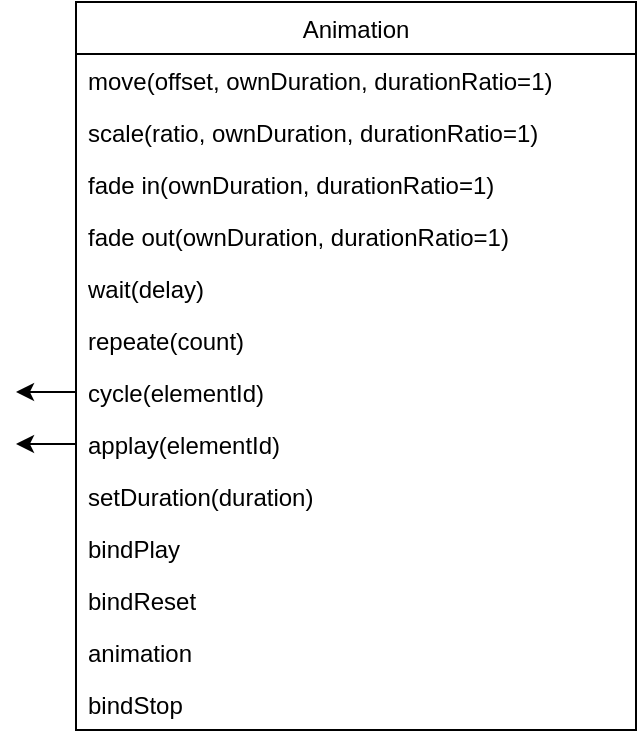 <mxfile version="13.2.4" type="device"><diagram id="wl8tUlubAMygSNkff6y1" name="Страница 1"><mxGraphModel dx="650" dy="450" grid="1" gridSize="10" guides="1" tooltips="1" connect="1" arrows="1" fold="1" page="1" pageScale="1" pageWidth="1169" pageHeight="827" math="0" shadow="0"><root><mxCell id="0"/><mxCell id="1" parent="0"/><mxCell id="Cop14gAyWHB99ff621Le-2" value="Animation" style="swimlane;fontStyle=0;childLayout=stackLayout;horizontal=1;startSize=26;fillColor=none;horizontalStack=0;resizeParent=1;resizeParentMax=0;resizeLast=0;collapsible=1;marginBottom=0;" vertex="1" parent="1"><mxGeometry x="280" y="40" width="280" height="364" as="geometry"/></mxCell><mxCell id="Cop14gAyWHB99ff621Le-3" value="move(offset, ownDuration, durationRatio=1)" style="text;strokeColor=none;fillColor=none;align=left;verticalAlign=top;spacingLeft=4;spacingRight=4;overflow=hidden;rotatable=0;points=[[0,0.5],[1,0.5]];portConstraint=eastwest;" vertex="1" parent="Cop14gAyWHB99ff621Le-2"><mxGeometry y="26" width="280" height="26" as="geometry"/></mxCell><mxCell id="Cop14gAyWHB99ff621Le-4" value="scale(ratio, ownDuration, durationRatio=1)" style="text;strokeColor=none;fillColor=none;align=left;verticalAlign=top;spacingLeft=4;spacingRight=4;overflow=hidden;rotatable=0;points=[[0,0.5],[1,0.5]];portConstraint=eastwest;" vertex="1" parent="Cop14gAyWHB99ff621Le-2"><mxGeometry y="52" width="280" height="26" as="geometry"/></mxCell><mxCell id="Cop14gAyWHB99ff621Le-5" value="fade in(ownDuration, durationRatio=1)" style="text;strokeColor=none;fillColor=none;align=left;verticalAlign=top;spacingLeft=4;spacingRight=4;overflow=hidden;rotatable=0;points=[[0,0.5],[1,0.5]];portConstraint=eastwest;" vertex="1" parent="Cop14gAyWHB99ff621Le-2"><mxGeometry y="78" width="280" height="26" as="geometry"/></mxCell><mxCell id="Cop14gAyWHB99ff621Le-6" value="fade out(ownDuration, durationRatio=1)" style="text;strokeColor=none;fillColor=none;align=left;verticalAlign=top;spacingLeft=4;spacingRight=4;overflow=hidden;rotatable=0;points=[[0,0.5],[1,0.5]];portConstraint=eastwest;" vertex="1" parent="Cop14gAyWHB99ff621Le-2"><mxGeometry y="104" width="280" height="26" as="geometry"/></mxCell><mxCell id="Cop14gAyWHB99ff621Le-7" value="wait(delay)" style="text;strokeColor=none;fillColor=none;align=left;verticalAlign=top;spacingLeft=4;spacingRight=4;overflow=hidden;rotatable=0;points=[[0,0.5],[1,0.5]];portConstraint=eastwest;" vertex="1" parent="Cop14gAyWHB99ff621Le-2"><mxGeometry y="130" width="280" height="26" as="geometry"/></mxCell><mxCell id="Cop14gAyWHB99ff621Le-8" value="repeate(count)" style="text;strokeColor=none;fillColor=none;align=left;verticalAlign=top;spacingLeft=4;spacingRight=4;overflow=hidden;rotatable=0;points=[[0,0.5],[1,0.5]];portConstraint=eastwest;" vertex="1" parent="Cop14gAyWHB99ff621Le-2"><mxGeometry y="156" width="280" height="26" as="geometry"/></mxCell><mxCell id="Cop14gAyWHB99ff621Le-9" value="cycle(elementId)" style="text;strokeColor=none;fillColor=none;align=left;verticalAlign=top;spacingLeft=4;spacingRight=4;overflow=hidden;rotatable=0;points=[[0,0.5],[1,0.5]];portConstraint=eastwest;" vertex="1" parent="Cop14gAyWHB99ff621Le-2"><mxGeometry y="182" width="280" height="26" as="geometry"/></mxCell><mxCell id="Cop14gAyWHB99ff621Le-43" value="applay(elementId)" style="text;strokeColor=none;fillColor=none;align=left;verticalAlign=top;spacingLeft=4;spacingRight=4;overflow=hidden;rotatable=0;points=[[0,0.5],[1,0.5]];portConstraint=eastwest;" vertex="1" parent="Cop14gAyWHB99ff621Le-2"><mxGeometry y="208" width="280" height="26" as="geometry"/></mxCell><mxCell id="Cop14gAyWHB99ff621Le-44" value="setDuration(duration)" style="text;strokeColor=none;fillColor=none;align=left;verticalAlign=top;spacingLeft=4;spacingRight=4;overflow=hidden;rotatable=0;points=[[0,0.5],[1,0.5]];portConstraint=eastwest;" vertex="1" parent="Cop14gAyWHB99ff621Le-2"><mxGeometry y="234" width="280" height="26" as="geometry"/></mxCell><mxCell id="Cop14gAyWHB99ff621Le-76" value="bindPlay" style="text;strokeColor=none;fillColor=none;align=left;verticalAlign=top;spacingLeft=4;spacingRight=4;overflow=hidden;rotatable=0;points=[[0,0.5],[1,0.5]];portConstraint=eastwest;" vertex="1" parent="Cop14gAyWHB99ff621Le-2"><mxGeometry y="260" width="280" height="26" as="geometry"/></mxCell><mxCell id="Cop14gAyWHB99ff621Le-77" value="bindReset&#10;" style="text;strokeColor=none;fillColor=none;align=left;verticalAlign=top;spacingLeft=4;spacingRight=4;overflow=hidden;rotatable=0;points=[[0,0.5],[1,0.5]];portConstraint=eastwest;" vertex="1" parent="Cop14gAyWHB99ff621Le-2"><mxGeometry y="286" width="280" height="26" as="geometry"/></mxCell><mxCell id="Cop14gAyWHB99ff621Le-79" value="animation" style="text;strokeColor=none;fillColor=none;align=left;verticalAlign=top;spacingLeft=4;spacingRight=4;overflow=hidden;rotatable=0;points=[[0,0.5],[1,0.5]];portConstraint=eastwest;" vertex="1" parent="Cop14gAyWHB99ff621Le-2"><mxGeometry y="312" width="280" height="26" as="geometry"/></mxCell><mxCell id="Cop14gAyWHB99ff621Le-78" value="bindStop" style="text;strokeColor=none;fillColor=none;align=left;verticalAlign=top;spacingLeft=4;spacingRight=4;overflow=hidden;rotatable=0;points=[[0,0.5],[1,0.5]];portConstraint=eastwest;" vertex="1" parent="Cop14gAyWHB99ff621Le-2"><mxGeometry y="338" width="280" height="26" as="geometry"/></mxCell><mxCell id="Cop14gAyWHB99ff621Le-74" style="edgeStyle=orthogonalEdgeStyle;rounded=0;orthogonalLoop=1;jettySize=auto;html=1;" edge="1" parent="1" source="Cop14gAyWHB99ff621Le-9"><mxGeometry relative="1" as="geometry"><mxPoint x="250" y="235" as="targetPoint"/></mxGeometry></mxCell><mxCell id="Cop14gAyWHB99ff621Le-75" style="edgeStyle=orthogonalEdgeStyle;rounded=0;orthogonalLoop=1;jettySize=auto;html=1;" edge="1" parent="1" source="Cop14gAyWHB99ff621Le-43"><mxGeometry relative="1" as="geometry"><mxPoint x="250" y="261" as="targetPoint"/></mxGeometry></mxCell></root></mxGraphModel></diagram></mxfile>